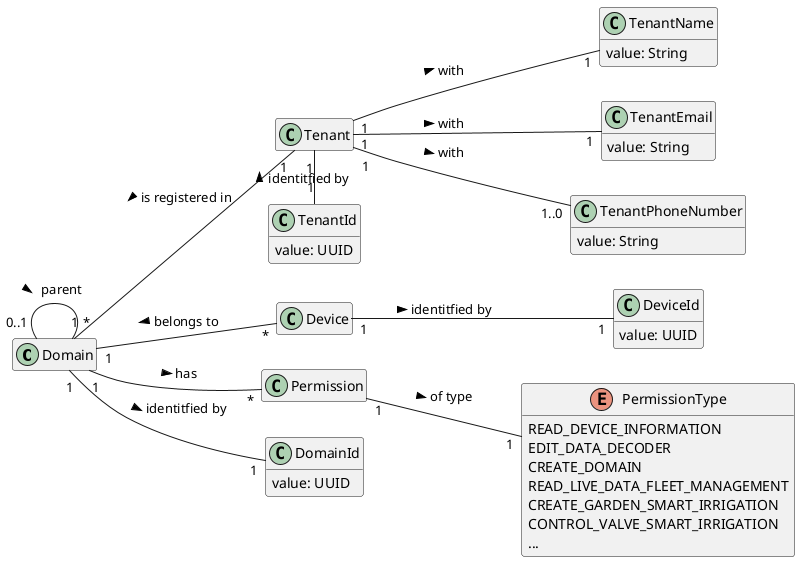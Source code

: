 @startuml identity-management-model

left to right direction

hide empty members

class Domain

class Tenant

class Device

class Permission

class DeviceId {
    value: UUID
}

class TenantId {
    value: UUID
}

class TenantName {
    value: String
}

class TenantEmail {
    value: String
}

class TenantPhoneNumber {
    value: String
}

class DomainId {
    value: UUID
}

enum PermissionType {
    READ_DEVICE_INFORMATION
    EDIT_DATA_DECODER
    CREATE_DOMAIN
    READ_LIVE_DATA_FLEET_MANAGEMENT
    CREATE_GARDEN_SMART_IRRIGATION
    CONTROL_VALVE_SMART_IRRIGATION
    ...
}

Domain "*" -- "1" Tenant: is registered in <
Domain "1" -- "*" Device: belongs to <
Domain "1" -- "*" Permission: has >
Domain "0..1" -- "1" Domain: parent <
Permission "1" -- "1" PermissionType: of type >

Domain "1" -- "1" DomainId:  identitfied by >

Tenant "1" - "1" TenantId: identitfied by <
Tenant "1" -- "1" TenantName : with >
Tenant "1" -- "1" TenantEmail : with >
Tenant "1" -- "1..0" TenantPhoneNumber: with >

Device "1" -- "1" DeviceId: identitfied by >

@enduml
